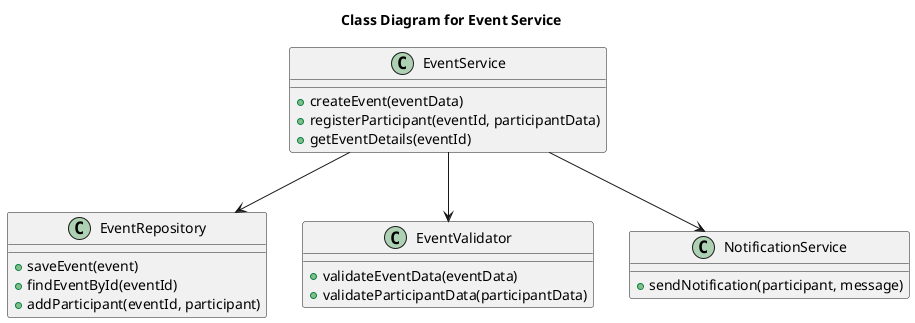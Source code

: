 @startuml
title Class Diagram for Event Service

' Определение классов
class EventService {
    +createEvent(eventData)
    +registerParticipant(eventId, participantData)
    +getEventDetails(eventId)
}

class EventRepository {
    +saveEvent(event)
    +findEventById(eventId)
    +addParticipant(eventId, participant)
}

class EventValidator {
    +validateEventData(eventData)
    +validateParticipantData(participantData)
}

class NotificationService {
    +sendNotification(participant, message)
}

' Взаимосвязи
EventService --> EventRepository
EventService --> EventValidator
EventService --> NotificationService

@enduml
